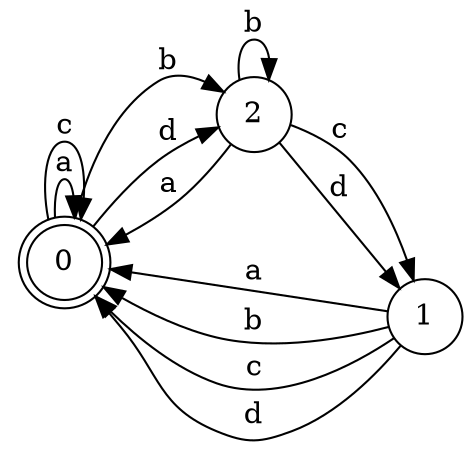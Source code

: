 digraph n3_9 {
__start0 [label="" shape="none"];

rankdir=LR;
size="8,5";

s0 [style="rounded,filled", color="black", fillcolor="white" shape="doublecircle", label="0"];
s1 [style="filled", color="black", fillcolor="white" shape="circle", label="1"];
s2 [style="filled", color="black", fillcolor="white" shape="circle", label="2"];
s0 -> s0 [label="a"];
s0 -> s2 [label="b"];
s0 -> s0 [label="c"];
s0 -> s2 [label="d"];
s1 -> s0 [label="a"];
s1 -> s0 [label="b"];
s1 -> s0 [label="c"];
s1 -> s0 [label="d"];
s2 -> s0 [label="a"];
s2 -> s2 [label="b"];
s2 -> s1 [label="c"];
s2 -> s1 [label="d"];

}